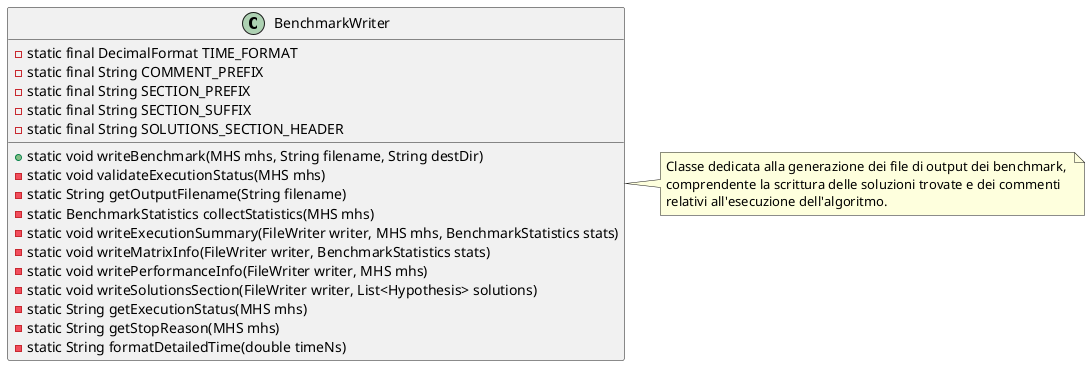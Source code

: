 @startuml BenchmarkWriter

class BenchmarkWriter {
    - static final DecimalFormat TIME_FORMAT
    - static final String COMMENT_PREFIX
    - static final String SECTION_PREFIX
    - static final String SECTION_SUFFIX
    - static final String SOLUTIONS_SECTION_HEADER

    + static void writeBenchmark(MHS mhs, String filename, String destDir)
    - static void validateExecutionStatus(MHS mhs)
    - static String getOutputFilename(String filename)
    - static BenchmarkStatistics collectStatistics(MHS mhs)
    - static void writeExecutionSummary(FileWriter writer, MHS mhs, BenchmarkStatistics stats)
    - static void writeMatrixInfo(FileWriter writer, BenchmarkStatistics stats)
    - static void writePerformanceInfo(FileWriter writer, MHS mhs)
    - static void writeSolutionsSection(FileWriter writer, List<Hypothesis> solutions)
    - static String getExecutionStatus(MHS mhs)
    - static String getStopReason(MHS mhs)
    - static String formatDetailedTime(double timeNs)
}

note right of BenchmarkWriter
    Classe dedicata alla generazione dei file di output dei benchmark, 
    comprendente la scrittura delle soluzioni trovate e dei commenti 
    relativi all'esecuzione dell'algoritmo.
end note

@enduml
